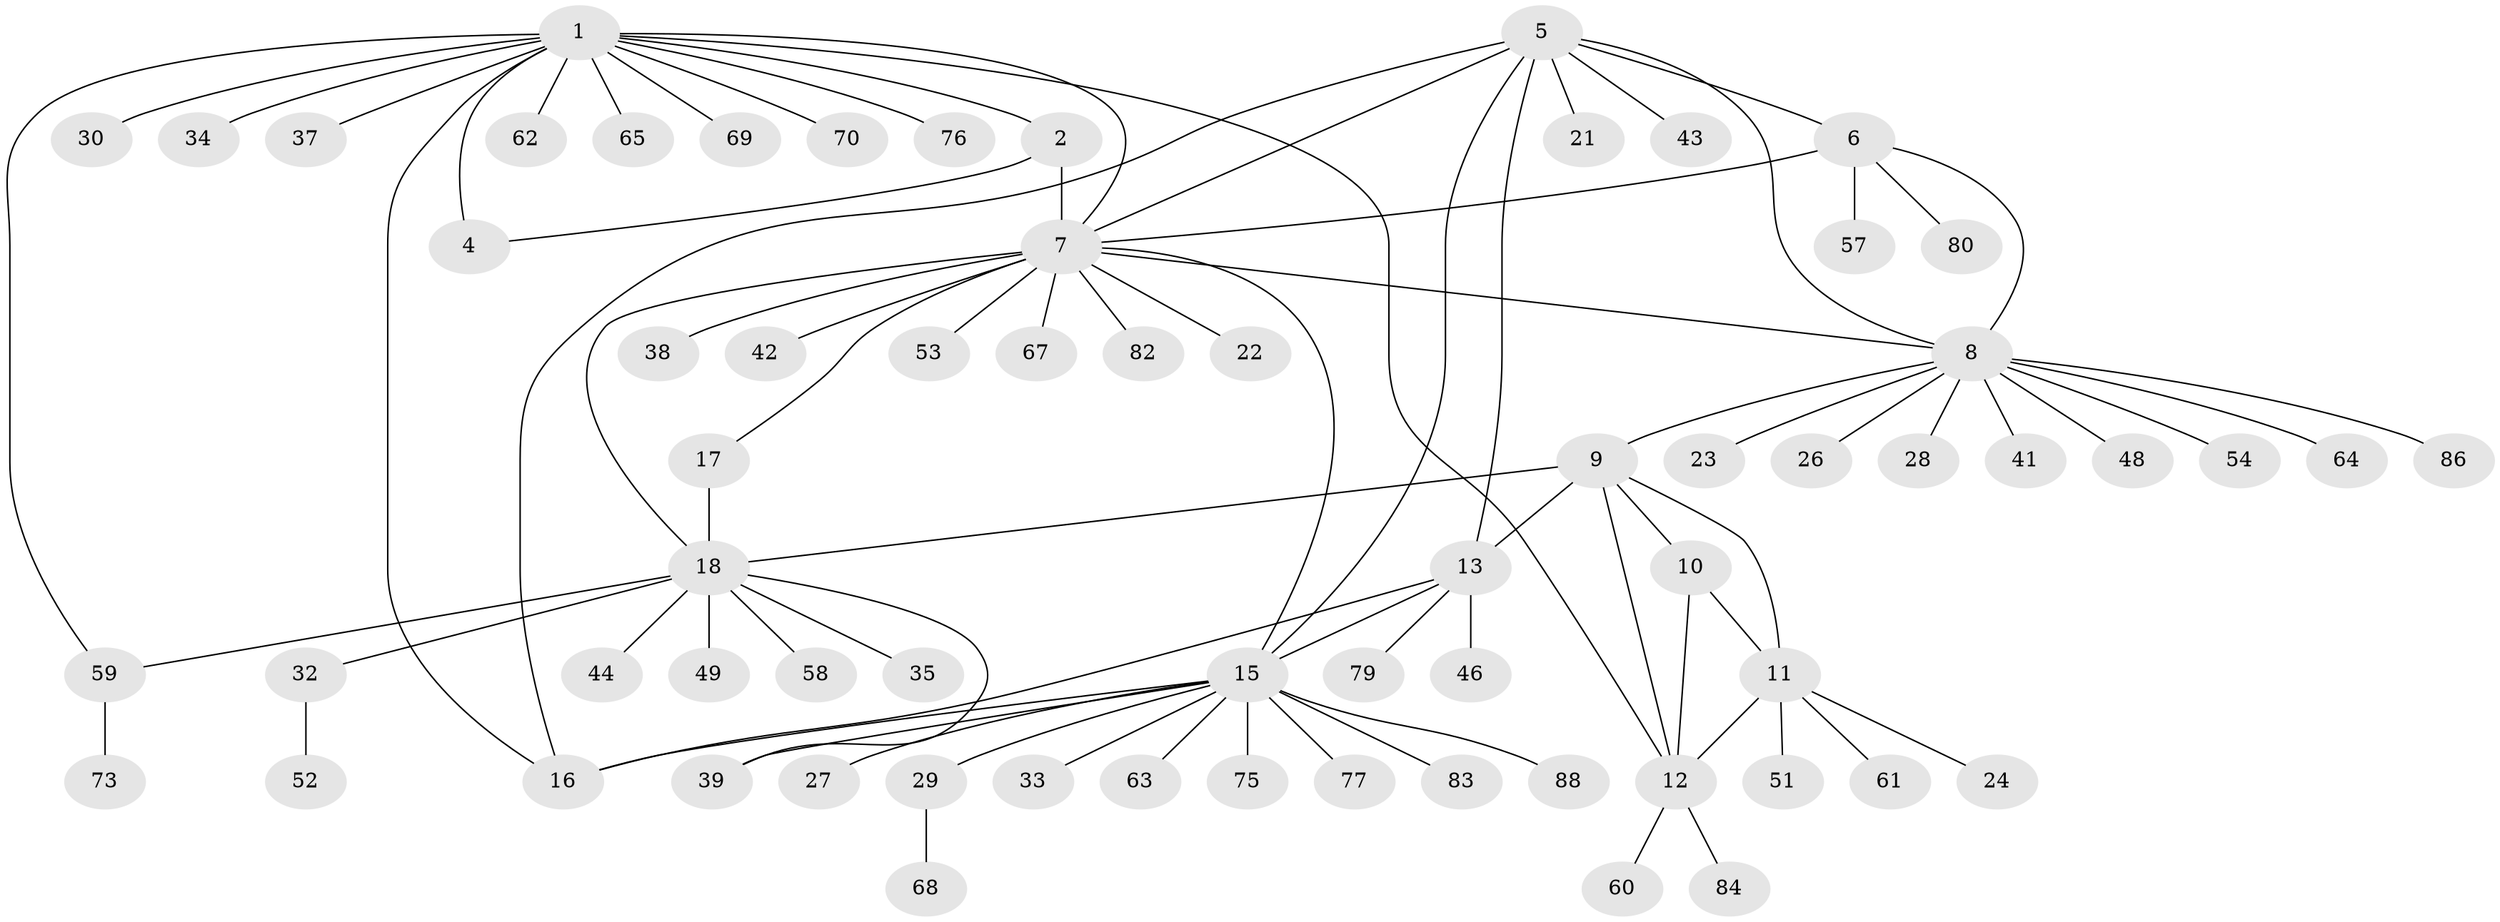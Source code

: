 // Generated by graph-tools (version 1.1) at 2025/24/03/03/25 07:24:09]
// undirected, 67 vertices, 85 edges
graph export_dot {
graph [start="1"]
  node [color=gray90,style=filled];
  1 [super="+3"];
  2;
  4 [super="+56"];
  5 [super="+14"];
  6 [super="+25"];
  7 [super="+19"];
  8 [super="+45"];
  9 [super="+72"];
  10 [super="+31"];
  11 [super="+50"];
  12 [super="+47"];
  13 [super="+36"];
  15 [super="+55"];
  16;
  17;
  18 [super="+20"];
  21;
  22;
  23;
  24 [super="+66"];
  26;
  27;
  28;
  29;
  30 [super="+40"];
  32;
  33;
  34;
  35;
  37;
  38;
  39;
  41;
  42;
  43;
  44;
  46;
  48 [super="+74"];
  49;
  51;
  52 [super="+71"];
  53;
  54;
  57;
  58;
  59 [super="+85"];
  60;
  61;
  62;
  63;
  64;
  65;
  67;
  68 [super="+87"];
  69;
  70 [super="+78"];
  73;
  75;
  76;
  77;
  79;
  80 [super="+81"];
  82;
  83;
  84;
  86;
  88;
  1 -- 2 [weight=2];
  1 -- 4 [weight=2];
  1 -- 12;
  1 -- 16;
  1 -- 30;
  1 -- 34;
  1 -- 37;
  1 -- 59;
  1 -- 62;
  1 -- 65;
  1 -- 69;
  1 -- 70;
  1 -- 7;
  1 -- 76;
  2 -- 4;
  2 -- 7;
  5 -- 6;
  5 -- 7;
  5 -- 8;
  5 -- 43;
  5 -- 16;
  5 -- 21;
  5 -- 13;
  5 -- 15;
  6 -- 7;
  6 -- 8;
  6 -- 57;
  6 -- 80;
  7 -- 8;
  7 -- 42;
  7 -- 67;
  7 -- 82;
  7 -- 17;
  7 -- 18 [weight=2];
  7 -- 53;
  7 -- 38;
  7 -- 22;
  7 -- 15;
  8 -- 9;
  8 -- 23;
  8 -- 26;
  8 -- 28;
  8 -- 41;
  8 -- 48;
  8 -- 54;
  8 -- 64;
  8 -- 86;
  9 -- 10;
  9 -- 11;
  9 -- 12;
  9 -- 13;
  9 -- 18;
  10 -- 11;
  10 -- 12;
  11 -- 12;
  11 -- 24;
  11 -- 61;
  11 -- 51;
  12 -- 60;
  12 -- 84;
  13 -- 15;
  13 -- 16;
  13 -- 46;
  13 -- 79;
  15 -- 16;
  15 -- 27;
  15 -- 29;
  15 -- 33;
  15 -- 39;
  15 -- 63;
  15 -- 75;
  15 -- 77;
  15 -- 83;
  15 -- 88;
  17 -- 18 [weight=2];
  18 -- 39;
  18 -- 44;
  18 -- 49;
  18 -- 59;
  18 -- 32;
  18 -- 35;
  18 -- 58;
  29 -- 68;
  32 -- 52;
  59 -- 73;
}
